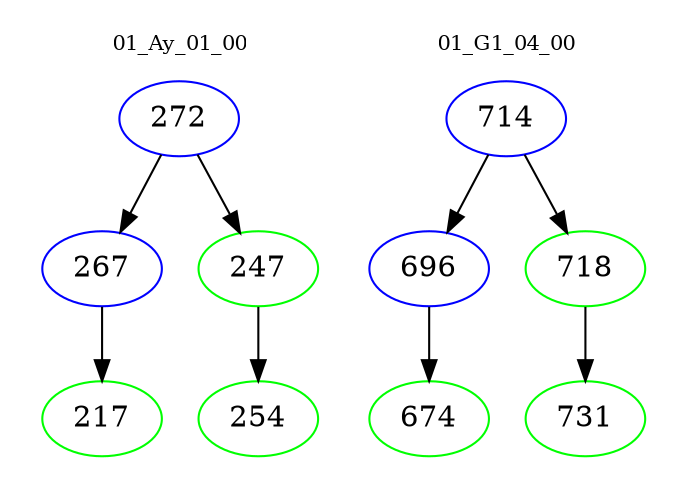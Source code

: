 digraph{
subgraph cluster_0 {
color = white
label = "01_Ay_01_00";
fontsize=10;
T0_272 [label="272", color="blue"]
T0_272 -> T0_267 [color="black"]
T0_267 [label="267", color="blue"]
T0_267 -> T0_217 [color="black"]
T0_217 [label="217", color="green"]
T0_272 -> T0_247 [color="black"]
T0_247 [label="247", color="green"]
T0_247 -> T0_254 [color="black"]
T0_254 [label="254", color="green"]
}
subgraph cluster_1 {
color = white
label = "01_G1_04_00";
fontsize=10;
T1_714 [label="714", color="blue"]
T1_714 -> T1_696 [color="black"]
T1_696 [label="696", color="blue"]
T1_696 -> T1_674 [color="black"]
T1_674 [label="674", color="green"]
T1_714 -> T1_718 [color="black"]
T1_718 [label="718", color="green"]
T1_718 -> T1_731 [color="black"]
T1_731 [label="731", color="green"]
}
}
